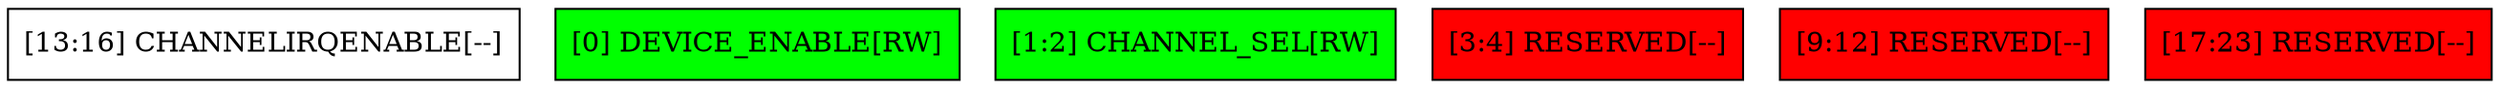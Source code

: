 digraph A{
node [shape = "record" 
 style="filled" ];
node0 [ label = "[13:16] CHANNELIRQENABLE[--]"
 fillcolor = "white"];
node1 [ label = "[0] DEVICE_ENABLE[RW]"
 fillcolor = "green"];
node2 [ label = "[1:2] CHANNEL_SEL[RW]"
 fillcolor = "green"];
node3 [ label = "[3:4] RESERVED[--]"
 fillcolor = "red"];
node4 [ label = "[9:12] RESERVED[--]"
 fillcolor = "red"];
node5 [ label = "[17:23] RESERVED[--]"
 fillcolor = "red"];
}